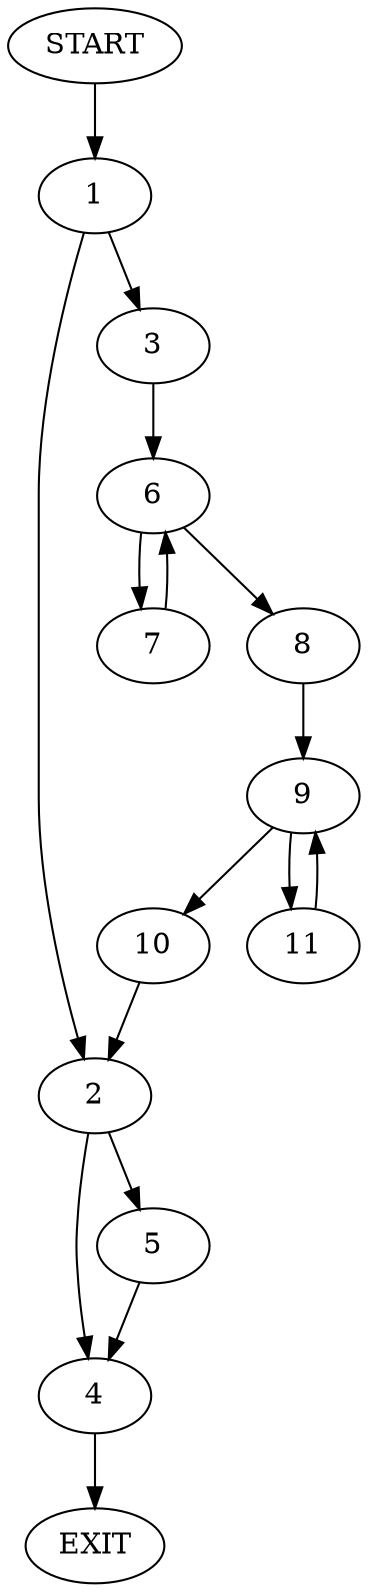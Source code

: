 digraph {
0 [label="START"]
12 [label="EXIT"]
0 -> 1
1 -> 2
1 -> 3
2 -> 4
2 -> 5
3 -> 6
6 -> 7
6 -> 8
7 -> 6
8 -> 9
9 -> 10
9 -> 11
10 -> 2
11 -> 9
4 -> 12
5 -> 4
}
